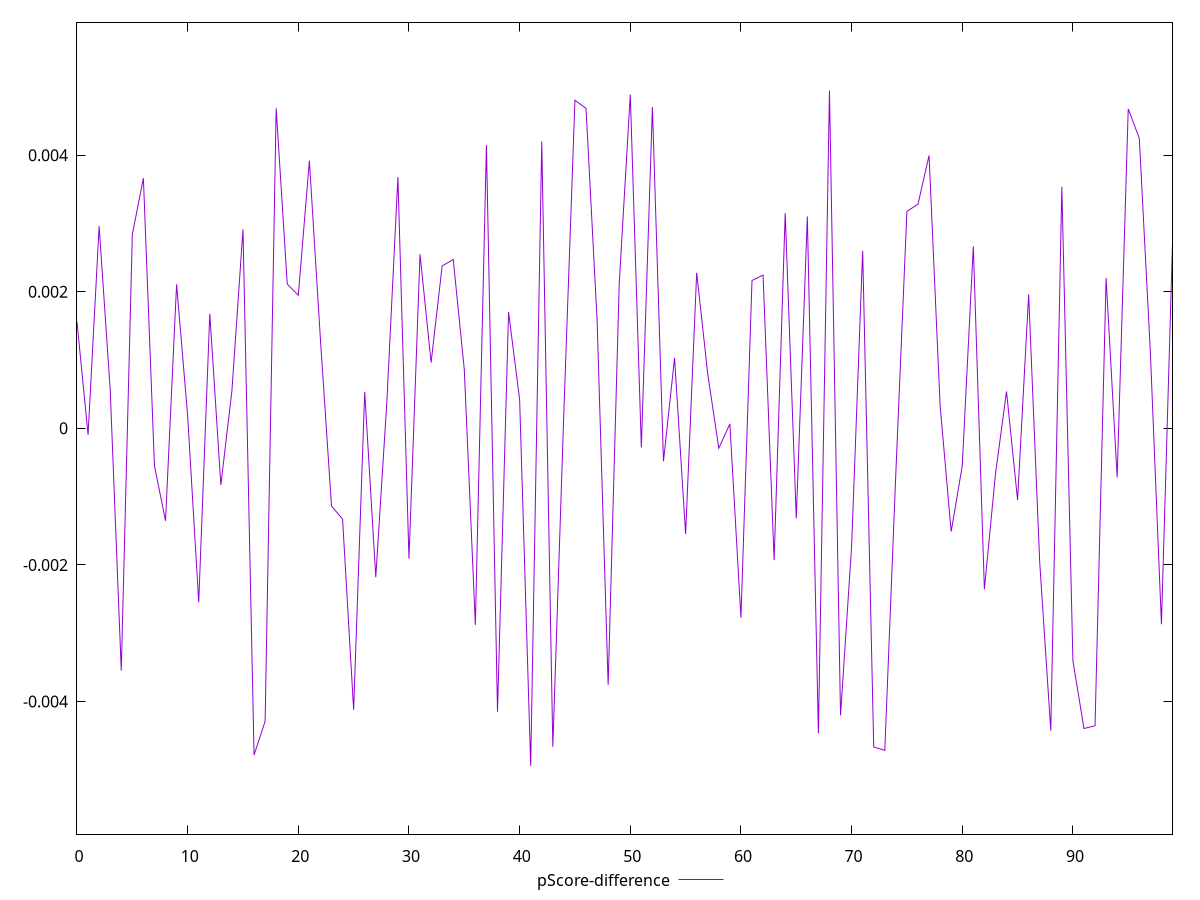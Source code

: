 reset

$pScoreDifference <<EOF
0 0.0015575093270417395
1 -0.00009420437047991115
2 0.002960758811731301
3 0.0005680724228258605
4 -0.003547238275339315
5 0.0028400333144510403
6 0.0036637909833007187
7 -0.0005505847489649662
8 -0.0013540672749188243
9 0.0021099277207032863
10 0.00018428107748835743
11 -0.002547714325205064
12 0.0016796162992370745
13 -0.0008287331525205222
14 0.000551843170983668
15 0.002914146713681842
16 -0.0047827483915877655
17 -0.004290279219185789
18 0.004686209102606309
19 0.0021133941695002934
20 0.0019489095030275072
21 0.003918993417780792
22 0.0012989224850994407
23 -0.0011370098815109975
24 -0.00132966493476816
25 -0.004122198995560766
26 0.0005349645514413082
27 -0.0021795654314642476
28 0.00038068870448038084
29 0.0036803443522012147
30 -0.001908600114290615
31 0.0025494110416280913
32 0.0009634199550415667
33 0.0023789511553286014
34 0.0024725461674927063
35 0.0008608736931644545
36 -0.00287815809576375
37 0.004147424515078546
38 -0.004150648507096899
39 0.0017032583239734445
40 0.0004241648786179608
41 -0.0049421103081294104
42 0.004200620452150194
43 -0.004662752042425389
44 0.000255591171000491
45 0.004804772139471281
46 0.004685231391573397
47 0.0015895827324605705
48 -0.003755903466957089
49 0.0021187520870393772
50 0.004889840421015923
51 -0.00028001316229164797
52 0.004705046368033261
53 -0.00048179971921857856
54 0.001031452015027079
55 -0.0015467134183457798
56 0.0022778177418303347
57 0.0007955658759000173
58 -0.00029076293993046676
59 0.00006556893166209665
60 -0.0027728699554232517
61 0.0021658949172224107
62 0.0022446433855189962
63 -0.001929439859873927
64 0.0031525654468932407
65 -0.0013169415878621082
66 0.0031025332428863406
67 -0.004466675254896857
68 0.004946656054490517
69 -0.004202028948453007
70 -0.001732797176761225
71 0.0026004952383592572
72 -0.004666980141081134
73 -0.004715695136778053
74 -0.0006468520158985358
75 0.003179015964080434
76 0.0032826378473311824
77 0.003996617891066978
78 0.0003329020668325633
79 -0.001511833643868532
80 -0.0005488931922854601
81 0.0026661504921557944
82 -0.002355256312270515
83 -0.000672386731594532
84 0.0005401284957350372
85 -0.0010501269324033613
86 0.0019609178401263083
87 -0.0019603981649656266
88 -0.0044266347791492855
89 0.003536304019540748
90 -0.003402022722904685
91 -0.004395644376189001
92 -0.004353980500148458
93 0.002202726892442164
94 -0.0007201729164900694
95 0.00467825564849822
96 0.00424797422101697
97 0.0011120776092047313
98 -0.002868540575013623
99 0.002708738439710756
EOF

set key outside below
set xrange [0:99]
set yrange [-0.0059421103081294105:0.005946656054490517]
set trange [-0.0059421103081294105:0.005946656054490517]
set terminal svg size 640, 500 enhanced background rgb 'white'
set output "report_00025_2021-02-22T21:38:55.199Z/speed-index/samples/pages+cached/pScore-difference/values.svg"

plot $pScoreDifference title "pScore-difference" with line

reset
